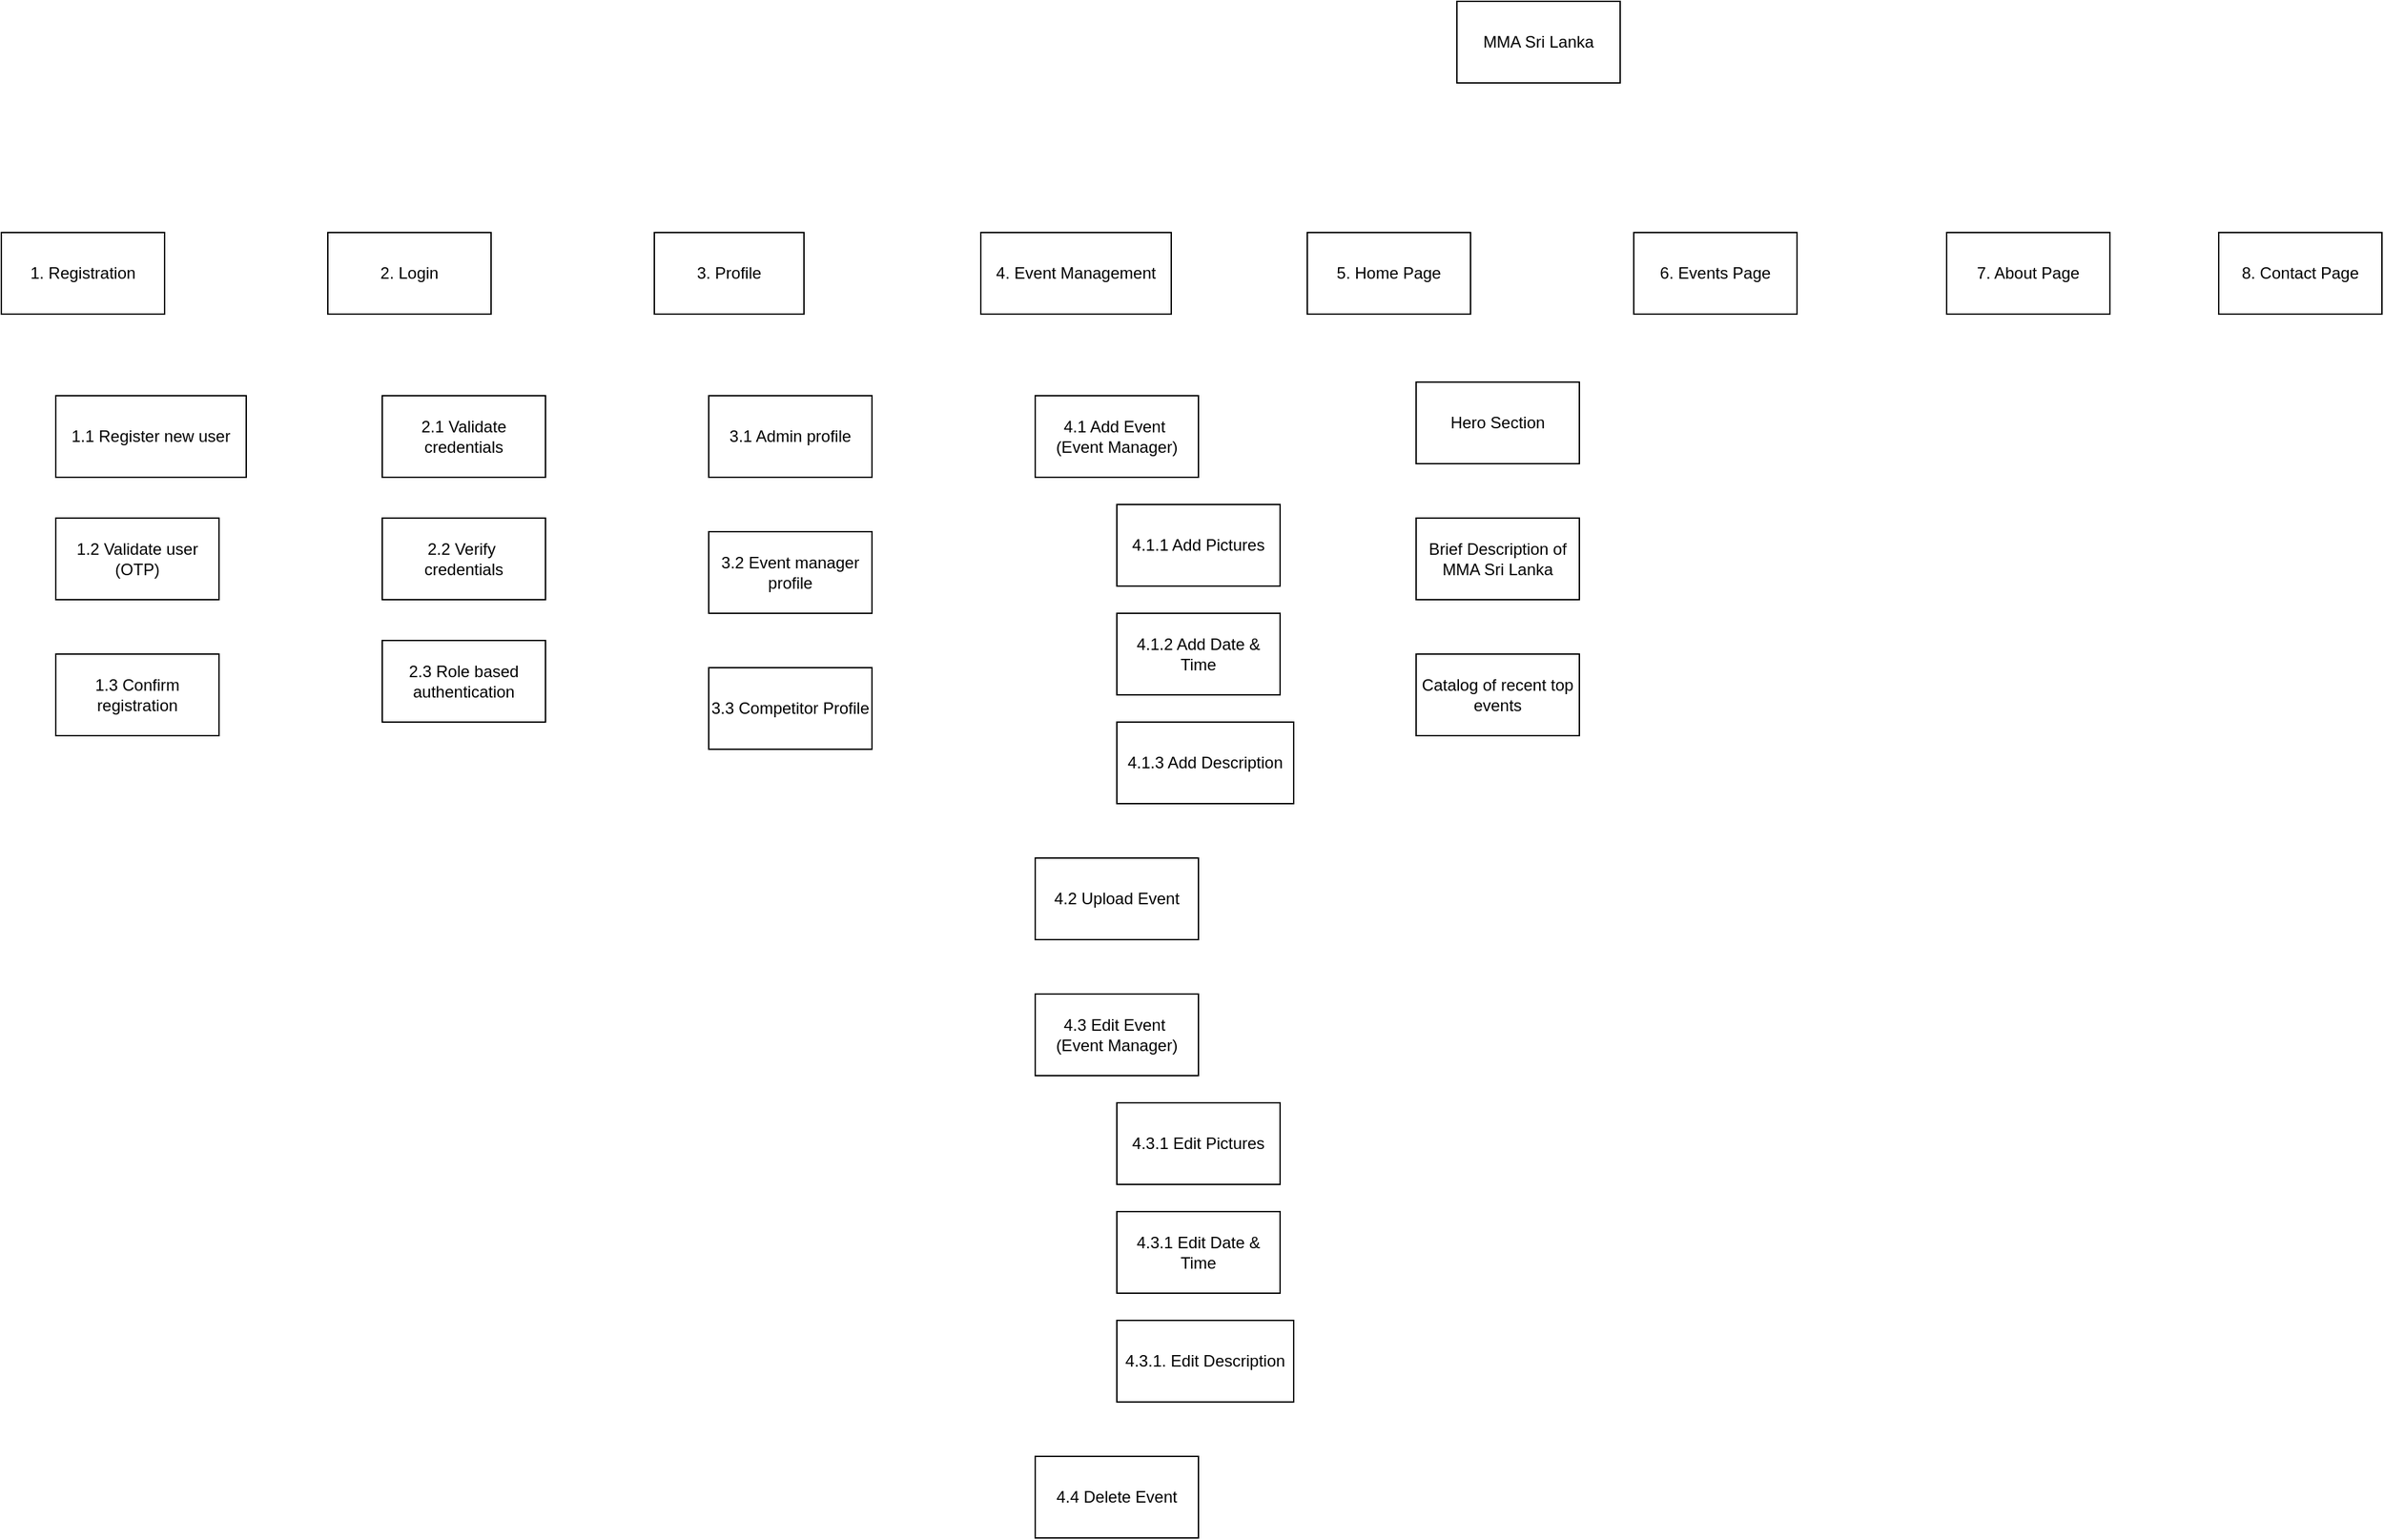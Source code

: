 <mxfile version="28.1.2">
  <diagram name="Page-1" id="4XCOkrREE6T9JBMiZgMP">
    <mxGraphModel dx="915" dy="1660" grid="1" gridSize="10" guides="1" tooltips="1" connect="1" arrows="1" fold="1" page="1" pageScale="1" pageWidth="850" pageHeight="1100" math="0" shadow="0">
      <root>
        <mxCell id="0" />
        <mxCell id="1" parent="0" />
        <mxCell id="5IF1ZIwpe9jYq8gnFkuq-1" value="MMA Sri Lanka" style="rounded=0;whiteSpace=wrap;html=1;" parent="1" vertex="1">
          <mxGeometry x="1110" y="-10" width="120" height="60" as="geometry" />
        </mxCell>
        <mxCell id="5IF1ZIwpe9jYq8gnFkuq-2" value="1. Registration" style="rounded=0;whiteSpace=wrap;html=1;" parent="1" vertex="1">
          <mxGeometry x="40" y="160" width="120" height="60" as="geometry" />
        </mxCell>
        <mxCell id="5IF1ZIwpe9jYq8gnFkuq-3" value="2. Login" style="rounded=0;whiteSpace=wrap;html=1;" parent="1" vertex="1">
          <mxGeometry x="280" y="160" width="120" height="60" as="geometry" />
        </mxCell>
        <mxCell id="5IF1ZIwpe9jYq8gnFkuq-4" value="4. Event Management" style="rounded=0;whiteSpace=wrap;html=1;" parent="1" vertex="1">
          <mxGeometry x="760" y="160" width="140" height="60" as="geometry" />
        </mxCell>
        <mxCell id="5IF1ZIwpe9jYq8gnFkuq-5" value="3. Profile" style="rounded=0;whiteSpace=wrap;html=1;" parent="1" vertex="1">
          <mxGeometry x="520" y="160" width="110" height="60" as="geometry" />
        </mxCell>
        <mxCell id="kDNrH8pa0huW1Xx7Rnd4-1" value="5. Home Page" style="rounded=0;whiteSpace=wrap;html=1;" vertex="1" parent="1">
          <mxGeometry x="1000" y="160" width="120" height="60" as="geometry" />
        </mxCell>
        <mxCell id="kDNrH8pa0huW1Xx7Rnd4-2" value="6. Events Page" style="rounded=0;whiteSpace=wrap;html=1;" vertex="1" parent="1">
          <mxGeometry x="1240" y="160" width="120" height="60" as="geometry" />
        </mxCell>
        <mxCell id="kDNrH8pa0huW1Xx7Rnd4-3" value="8. Contact Page" style="rounded=0;whiteSpace=wrap;html=1;" vertex="1" parent="1">
          <mxGeometry x="1670" y="160" width="120" height="60" as="geometry" />
        </mxCell>
        <mxCell id="kDNrH8pa0huW1Xx7Rnd4-4" value="7. About Page" style="rounded=0;whiteSpace=wrap;html=1;" vertex="1" parent="1">
          <mxGeometry x="1470" y="160" width="120" height="60" as="geometry" />
        </mxCell>
        <mxCell id="kDNrH8pa0huW1Xx7Rnd4-6" value="1.1 Register new user" style="rounded=0;whiteSpace=wrap;html=1;fontStyle=0" vertex="1" parent="1">
          <mxGeometry x="80" y="280" width="140" height="60" as="geometry" />
        </mxCell>
        <mxCell id="kDNrH8pa0huW1Xx7Rnd4-7" value="1.2 Validate user (OTP)" style="rounded=0;whiteSpace=wrap;html=1;fontStyle=0" vertex="1" parent="1">
          <mxGeometry x="80" y="370" width="120" height="60" as="geometry" />
        </mxCell>
        <mxCell id="kDNrH8pa0huW1Xx7Rnd4-8" value="1.3 Confirm registration" style="rounded=0;whiteSpace=wrap;html=1;fontStyle=0" vertex="1" parent="1">
          <mxGeometry x="80" y="470" width="120" height="60" as="geometry" />
        </mxCell>
        <mxCell id="kDNrH8pa0huW1Xx7Rnd4-9" value="2.3 Role based authentication" style="rounded=0;whiteSpace=wrap;html=1;" vertex="1" parent="1">
          <mxGeometry x="320" y="460" width="120" height="60" as="geometry" />
        </mxCell>
        <mxCell id="kDNrH8pa0huW1Xx7Rnd4-10" value="2.1 Validate credentials" style="rounded=0;whiteSpace=wrap;html=1;" vertex="1" parent="1">
          <mxGeometry x="320" y="280" width="120" height="60" as="geometry" />
        </mxCell>
        <mxCell id="kDNrH8pa0huW1Xx7Rnd4-11" value="2.2 Verify&amp;nbsp;&lt;div&gt;credentials&lt;/div&gt;" style="rounded=0;whiteSpace=wrap;html=1;" vertex="1" parent="1">
          <mxGeometry x="320" y="370" width="120" height="60" as="geometry" />
        </mxCell>
        <mxCell id="kDNrH8pa0huW1Xx7Rnd4-12" value="3.1 Admin profile" style="rounded=0;whiteSpace=wrap;html=1;" vertex="1" parent="1">
          <mxGeometry x="560" y="280" width="120" height="60" as="geometry" />
        </mxCell>
        <mxCell id="kDNrH8pa0huW1Xx7Rnd4-14" value="3.2 Event manager&lt;div&gt;profile&lt;/div&gt;" style="rounded=0;whiteSpace=wrap;html=1;" vertex="1" parent="1">
          <mxGeometry x="560" y="380" width="120" height="60" as="geometry" />
        </mxCell>
        <mxCell id="kDNrH8pa0huW1Xx7Rnd4-15" value="3.3 Competitor Profile" style="rounded=0;whiteSpace=wrap;html=1;" vertex="1" parent="1">
          <mxGeometry x="560" y="480" width="120" height="60" as="geometry" />
        </mxCell>
        <mxCell id="kDNrH8pa0huW1Xx7Rnd4-16" value="4.1 Add Event&amp;nbsp;&lt;div&gt;(Event Manager)&lt;/div&gt;" style="rounded=0;whiteSpace=wrap;html=1;" vertex="1" parent="1">
          <mxGeometry x="800" y="280" width="120" height="60" as="geometry" />
        </mxCell>
        <mxCell id="kDNrH8pa0huW1Xx7Rnd4-17" value="4.1.1 Add Pictures" style="rounded=0;whiteSpace=wrap;html=1;" vertex="1" parent="1">
          <mxGeometry x="860" y="360" width="120" height="60" as="geometry" />
        </mxCell>
        <mxCell id="kDNrH8pa0huW1Xx7Rnd4-18" value="4.1.2 Add Date &amp;amp; Time" style="rounded=0;whiteSpace=wrap;html=1;" vertex="1" parent="1">
          <mxGeometry x="860" y="440" width="120" height="60" as="geometry" />
        </mxCell>
        <mxCell id="kDNrH8pa0huW1Xx7Rnd4-19" value="4.1.3 Add Description" style="rounded=0;whiteSpace=wrap;html=1;" vertex="1" parent="1">
          <mxGeometry x="860" y="520" width="130" height="60" as="geometry" />
        </mxCell>
        <mxCell id="kDNrH8pa0huW1Xx7Rnd4-20" value="4.2 Upload Event" style="rounded=0;whiteSpace=wrap;html=1;" vertex="1" parent="1">
          <mxGeometry x="800" y="620" width="120" height="60" as="geometry" />
        </mxCell>
        <mxCell id="kDNrH8pa0huW1Xx7Rnd4-22" value="4.3 Edit Event&amp;nbsp;&lt;div&gt;(Event Manager)&lt;/div&gt;" style="rounded=0;whiteSpace=wrap;html=1;" vertex="1" parent="1">
          <mxGeometry x="800" y="720" width="120" height="60" as="geometry" />
        </mxCell>
        <mxCell id="kDNrH8pa0huW1Xx7Rnd4-23" value="4.3.1 Edit Pictures" style="rounded=0;whiteSpace=wrap;html=1;" vertex="1" parent="1">
          <mxGeometry x="860" y="800" width="120" height="60" as="geometry" />
        </mxCell>
        <mxCell id="kDNrH8pa0huW1Xx7Rnd4-24" value="4.3.1 Edit Date &amp;amp; Time" style="rounded=0;whiteSpace=wrap;html=1;" vertex="1" parent="1">
          <mxGeometry x="860" y="880" width="120" height="60" as="geometry" />
        </mxCell>
        <mxCell id="kDNrH8pa0huW1Xx7Rnd4-25" value="4.3.1. Edit Description" style="rounded=0;whiteSpace=wrap;html=1;" vertex="1" parent="1">
          <mxGeometry x="860" y="960" width="130" height="60" as="geometry" />
        </mxCell>
        <mxCell id="kDNrH8pa0huW1Xx7Rnd4-26" value="4.4 Delete Event" style="rounded=0;whiteSpace=wrap;html=1;" vertex="1" parent="1">
          <mxGeometry x="800" y="1060" width="120" height="60" as="geometry" />
        </mxCell>
        <mxCell id="kDNrH8pa0huW1Xx7Rnd4-27" value="Hero Section" style="rounded=0;whiteSpace=wrap;html=1;" vertex="1" parent="1">
          <mxGeometry x="1080" y="270" width="120" height="60" as="geometry" />
        </mxCell>
        <mxCell id="kDNrH8pa0huW1Xx7Rnd4-28" value="Brief Description of MMA Sri Lanka" style="rounded=0;whiteSpace=wrap;html=1;" vertex="1" parent="1">
          <mxGeometry x="1080" y="370" width="120" height="60" as="geometry" />
        </mxCell>
        <mxCell id="kDNrH8pa0huW1Xx7Rnd4-29" value="Catalog of recent top events" style="rounded=0;whiteSpace=wrap;html=1;" vertex="1" parent="1">
          <mxGeometry x="1080" y="470" width="120" height="60" as="geometry" />
        </mxCell>
      </root>
    </mxGraphModel>
  </diagram>
</mxfile>
